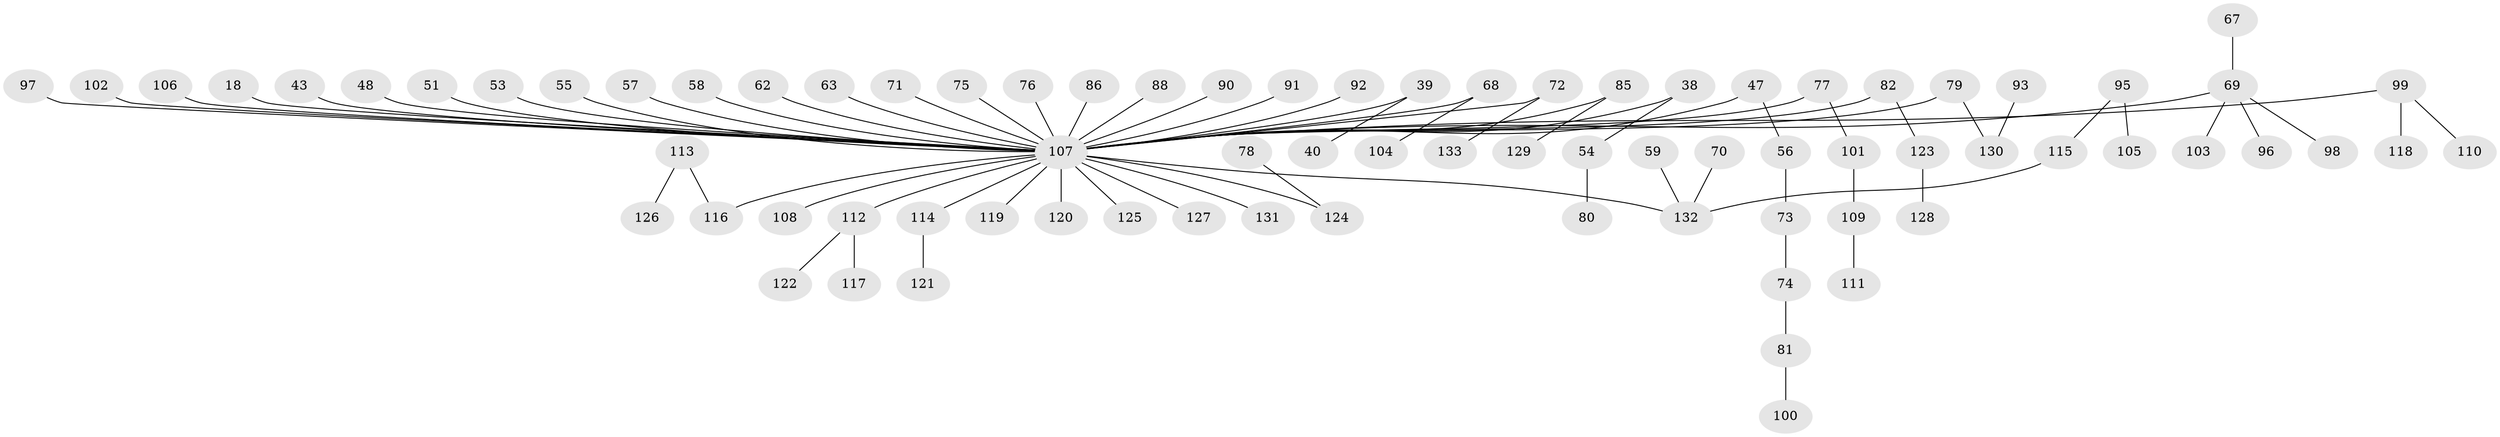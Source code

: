 // original degree distribution, {7: 0.03007518796992481, 4: 0.07518796992481203, 2: 0.2781954887218045, 5: 0.015037593984962405, 3: 0.12030075187969924, 1: 0.48120300751879697}
// Generated by graph-tools (version 1.1) at 2025/57/03/04/25 21:57:03]
// undirected, 79 vertices, 78 edges
graph export_dot {
graph [start="1"]
  node [color=gray90,style=filled];
  18;
  38;
  39;
  40;
  43;
  47;
  48;
  51;
  53;
  54;
  55;
  56;
  57;
  58;
  59;
  62;
  63;
  67;
  68;
  69 [super="+3+46"];
  70;
  71;
  72;
  73;
  74;
  75;
  76;
  77;
  78;
  79 [super="+16"];
  80;
  81;
  82;
  85;
  86;
  88;
  90;
  91;
  92;
  93;
  95;
  96;
  97;
  98;
  99 [super="+52"];
  100;
  101;
  102;
  103;
  104;
  105;
  106 [super="+35"];
  107 [super="+60+66+45+65+87+83"];
  108;
  109;
  110;
  111;
  112;
  113 [super="+94"];
  114 [super="+84+89"];
  115 [super="+44"];
  116 [super="+32"];
  117;
  118;
  119;
  120;
  121;
  122;
  123;
  124 [super="+64"];
  125;
  126;
  127;
  128;
  129;
  130 [super="+22"];
  131;
  132 [super="+11"];
  133;
  18 -- 107;
  38 -- 54;
  38 -- 107;
  39 -- 40;
  39 -- 107;
  43 -- 107;
  47 -- 56;
  47 -- 107;
  48 -- 107;
  51 -- 107;
  53 -- 107;
  54 -- 80;
  55 -- 107;
  56 -- 73;
  57 -- 107;
  58 -- 107;
  59 -- 132;
  62 -- 107;
  63 -- 107;
  67 -- 69;
  68 -- 104;
  68 -- 107;
  69 -- 98;
  69 -- 103;
  69 -- 96;
  69 -- 107;
  70 -- 132;
  71 -- 107;
  72 -- 133;
  72 -- 107;
  73 -- 74;
  74 -- 81;
  75 -- 107;
  76 -- 107;
  77 -- 101;
  77 -- 107;
  78 -- 124;
  79 -- 130;
  79 -- 107;
  81 -- 100;
  82 -- 123;
  82 -- 107;
  85 -- 129;
  85 -- 107;
  86 -- 107;
  88 -- 107;
  90 -- 107;
  91 -- 107;
  92 -- 107;
  93 -- 130;
  95 -- 105;
  95 -- 115;
  97 -- 107;
  99 -- 110;
  99 -- 118;
  99 -- 107;
  101 -- 109;
  102 -- 107;
  106 -- 107;
  107 -- 112;
  107 -- 125;
  107 -- 127;
  107 -- 131;
  107 -- 132;
  107 -- 119;
  107 -- 108;
  107 -- 114;
  107 -- 116;
  107 -- 120;
  107 -- 124;
  109 -- 111;
  112 -- 117;
  112 -- 122;
  113 -- 116;
  113 -- 126;
  114 -- 121;
  115 -- 132;
  123 -- 128;
}
